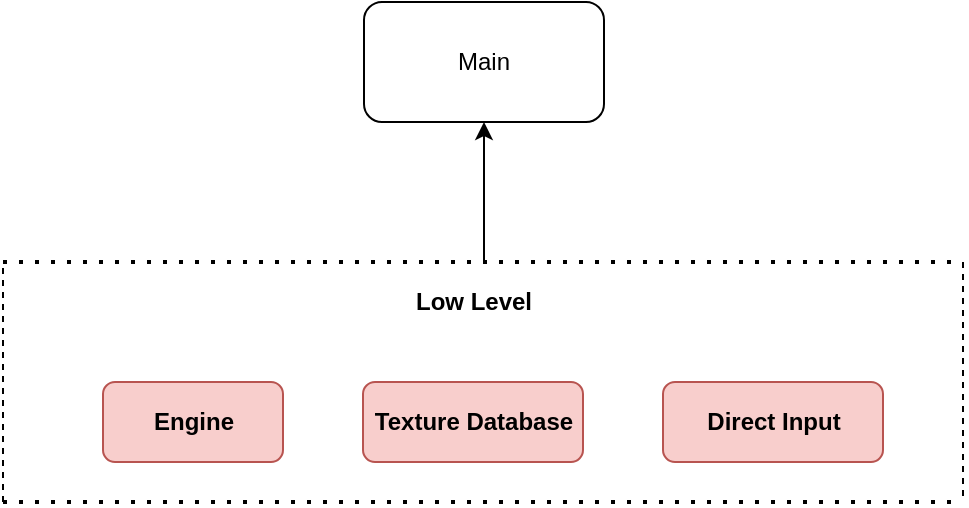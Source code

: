 <mxfile version="13.6.4" type="device"><diagram id="zU001tKEXtQlFLXt8rEa" name="Page-1"><mxGraphModel dx="1422" dy="763" grid="1" gridSize="10" guides="1" tooltips="1" connect="1" arrows="1" fold="1" page="1" pageScale="1" pageWidth="850" pageHeight="1100" math="0" shadow="0"><root><mxCell id="0"/><mxCell id="1" parent="0"/><mxCell id="qb3-ccZAfwcJwILcGUT4-3" value="&lt;div&gt;Main&lt;/div&gt;" style="rounded=1;whiteSpace=wrap;html=1;" vertex="1" parent="1"><mxGeometry x="380" y="30" width="120" height="60" as="geometry"/></mxCell><mxCell id="qb3-ccZAfwcJwILcGUT4-6" value="&lt;b&gt;Engine&lt;/b&gt;" style="rounded=1;whiteSpace=wrap;html=1;fillColor=#f8cecc;strokeColor=#b85450;" vertex="1" parent="1"><mxGeometry x="249.5" y="220" width="90" height="40" as="geometry"/></mxCell><mxCell id="qb3-ccZAfwcJwILcGUT4-10" value="" style="endArrow=none;dashed=1;html=1;" edge="1" parent="1"><mxGeometry width="50" height="50" relative="1" as="geometry"><mxPoint x="199.5" y="280" as="sourcePoint"/><mxPoint x="199.5" y="160" as="targetPoint"/></mxGeometry></mxCell><mxCell id="qb3-ccZAfwcJwILcGUT4-11" value="&lt;b&gt;Texture Database&lt;br&gt;&lt;/b&gt;" style="rounded=1;whiteSpace=wrap;html=1;fillColor=#f8cecc;strokeColor=#b85450;" vertex="1" parent="1"><mxGeometry x="379.5" y="220" width="110" height="40" as="geometry"/></mxCell><mxCell id="qb3-ccZAfwcJwILcGUT4-12" value="&lt;b&gt;Direct Input&lt;br&gt;&lt;/b&gt;" style="rounded=1;whiteSpace=wrap;html=1;fillColor=#f8cecc;strokeColor=#b85450;" vertex="1" parent="1"><mxGeometry x="529.5" y="220" width="110" height="40" as="geometry"/></mxCell><mxCell id="qb3-ccZAfwcJwILcGUT4-13" value="" style="endArrow=none;dashed=1;html=1;dashPattern=1 3;strokeWidth=2;" edge="1" parent="1"><mxGeometry width="50" height="50" relative="1" as="geometry"><mxPoint x="199.5" y="280" as="sourcePoint"/><mxPoint x="679.5" y="280" as="targetPoint"/></mxGeometry></mxCell><mxCell id="qb3-ccZAfwcJwILcGUT4-14" value="" style="endArrow=none;dashed=1;html=1;" edge="1" parent="1"><mxGeometry width="50" height="50" relative="1" as="geometry"><mxPoint x="679.5" y="160" as="sourcePoint"/><mxPoint x="679.5" y="280" as="targetPoint"/></mxGeometry></mxCell><mxCell id="qb3-ccZAfwcJwILcGUT4-15" value="" style="endArrow=none;dashed=1;html=1;dashPattern=1 3;strokeWidth=2;" edge="1" parent="1"><mxGeometry width="50" height="50" relative="1" as="geometry"><mxPoint x="199.5" y="160" as="sourcePoint"/><mxPoint x="679.5" y="160" as="targetPoint"/></mxGeometry></mxCell><mxCell id="qb3-ccZAfwcJwILcGUT4-16" value="&lt;b&gt;Low Level&lt;/b&gt;" style="text;html=1;strokeColor=none;fillColor=none;align=center;verticalAlign=middle;whiteSpace=wrap;rounded=0;" vertex="1" parent="1"><mxGeometry x="354.5" y="170" width="160" height="20" as="geometry"/></mxCell><mxCell id="qb3-ccZAfwcJwILcGUT4-17" value="" style="endArrow=classic;html=1;entryX=0.5;entryY=1;entryDx=0;entryDy=0;" edge="1" parent="1" target="qb3-ccZAfwcJwILcGUT4-3"><mxGeometry width="50" height="50" relative="1" as="geometry"><mxPoint x="440" y="160" as="sourcePoint"/><mxPoint x="390" y="300" as="targetPoint"/></mxGeometry></mxCell></root></mxGraphModel></diagram></mxfile>